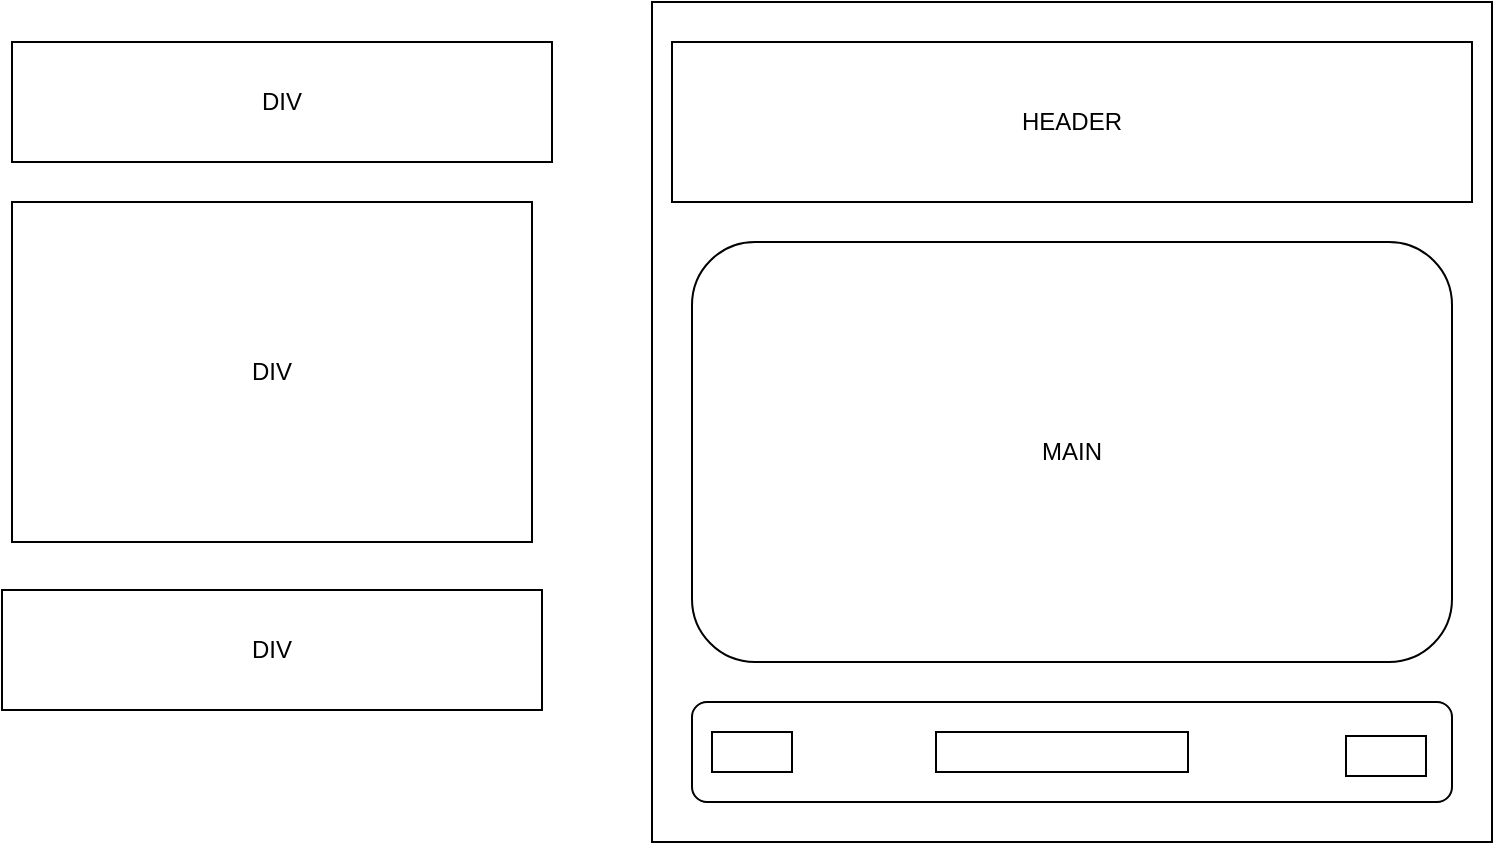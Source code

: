<mxfile version="21.6.8" type="device">
  <diagram name="Page-1" id="tGB_Cse34_cHjHoSsz6W">
    <mxGraphModel dx="1120" dy="446" grid="1" gridSize="10" guides="1" tooltips="1" connect="1" arrows="1" fold="1" page="1" pageScale="1" pageWidth="1169" pageHeight="827" math="0" shadow="0">
      <root>
        <mxCell id="0" />
        <mxCell id="1" parent="0" />
        <mxCell id="yUoCM6hlTUm9l0F0ntYI-1" value="" style="whiteSpace=wrap;html=1;aspect=fixed;" vertex="1" parent="1">
          <mxGeometry x="350" y="60" width="420" height="420" as="geometry" />
        </mxCell>
        <mxCell id="yUoCM6hlTUm9l0F0ntYI-2" value="HEADER" style="rounded=0;whiteSpace=wrap;html=1;" vertex="1" parent="1">
          <mxGeometry x="360" y="80" width="400" height="80" as="geometry" />
        </mxCell>
        <mxCell id="yUoCM6hlTUm9l0F0ntYI-3" value="FOOTER" style="rounded=1;whiteSpace=wrap;html=1;" vertex="1" parent="1">
          <mxGeometry x="370" y="410" width="380" height="50" as="geometry" />
        </mxCell>
        <mxCell id="yUoCM6hlTUm9l0F0ntYI-4" value="MAIN" style="rounded=1;whiteSpace=wrap;html=1;" vertex="1" parent="1">
          <mxGeometry x="370" y="180" width="380" height="210" as="geometry" />
        </mxCell>
        <mxCell id="yUoCM6hlTUm9l0F0ntYI-6" value="DIV" style="rounded=0;whiteSpace=wrap;html=1;" vertex="1" parent="1">
          <mxGeometry x="30" y="80" width="270" height="60" as="geometry" />
        </mxCell>
        <mxCell id="yUoCM6hlTUm9l0F0ntYI-7" value="DIV" style="rounded=0;whiteSpace=wrap;html=1;" vertex="1" parent="1">
          <mxGeometry x="30" y="160" width="260" height="170" as="geometry" />
        </mxCell>
        <mxCell id="yUoCM6hlTUm9l0F0ntYI-8" value="DIV" style="rounded=0;whiteSpace=wrap;html=1;" vertex="1" parent="1">
          <mxGeometry x="25" y="354" width="270" height="60" as="geometry" />
        </mxCell>
        <mxCell id="yUoCM6hlTUm9l0F0ntYI-9" value="" style="rounded=0;whiteSpace=wrap;html=1;" vertex="1" parent="1">
          <mxGeometry x="380" y="425" width="40" height="20" as="geometry" />
        </mxCell>
        <mxCell id="yUoCM6hlTUm9l0F0ntYI-10" value="" style="rounded=0;whiteSpace=wrap;html=1;" vertex="1" parent="1">
          <mxGeometry x="697" y="427" width="40" height="20" as="geometry" />
        </mxCell>
        <mxCell id="yUoCM6hlTUm9l0F0ntYI-11" value="" style="rounded=0;whiteSpace=wrap;html=1;" vertex="1" parent="1">
          <mxGeometry x="492" y="425" width="126" height="20" as="geometry" />
        </mxCell>
      </root>
    </mxGraphModel>
  </diagram>
</mxfile>
